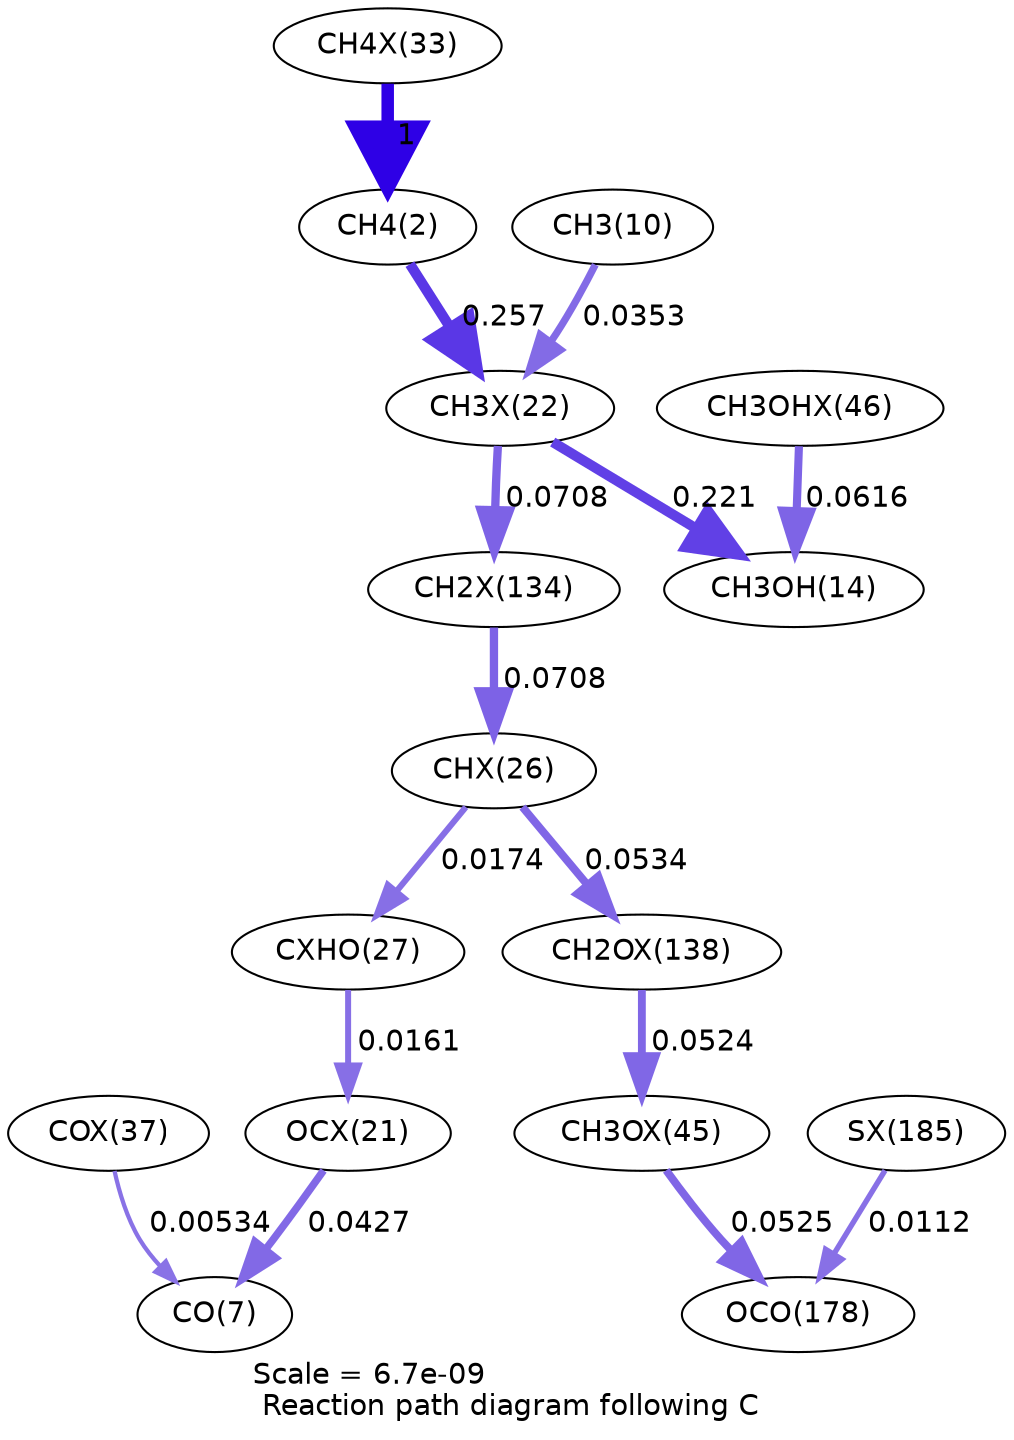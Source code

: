 digraph reaction_paths {
center=1;
s37 -> s4[fontname="Helvetica", penwidth=6, arrowsize=3, color="0.7, 1.5, 0.9"
, label=" 1"];
s4 -> s32[fontname="Helvetica", penwidth=4.97, arrowsize=2.49, color="0.7, 0.757, 0.9"
, label=" 0.257"];
s12 -> s32[fontname="Helvetica", penwidth=3.48, arrowsize=1.74, color="0.7, 0.535, 0.9"
, label=" 0.0353"];
s32 -> s16[fontname="Helvetica", penwidth=4.86, arrowsize=2.43, color="0.7, 0.721, 0.9"
, label=" 0.221"];
s32 -> s45[fontname="Helvetica", penwidth=4, arrowsize=2, color="0.7, 0.571, 0.9"
, label=" 0.0708"];
s44 -> s16[fontname="Helvetica", penwidth=3.9, arrowsize=1.95, color="0.7, 0.562, 0.9"
, label=" 0.0616"];
s45 -> s35[fontname="Helvetica", penwidth=4, arrowsize=2, color="0.7, 0.571, 0.9"
, label=" 0.0708"];
s35 -> s36[fontname="Helvetica", penwidth=2.94, arrowsize=1.47, color="0.7, 0.517, 0.9"
, label=" 0.0174"];
s35 -> s47[fontname="Helvetica", penwidth=3.79, arrowsize=1.89, color="0.7, 0.553, 0.9"
, label=" 0.0534"];
s36 -> s31[fontname="Helvetica", penwidth=2.88, arrowsize=1.44, color="0.7, 0.516, 0.9"
, label=" 0.0161"];
s31 -> s9[fontname="Helvetica", penwidth=3.62, arrowsize=1.81, color="0.7, 0.543, 0.9"
, label=" 0.0427"];
s40 -> s9[fontname="Helvetica", penwidth=2.05, arrowsize=1.02, color="0.7, 0.505, 0.9"
, label=" 0.00534"];
s43 -> s23[fontname="Helvetica", penwidth=3.78, arrowsize=1.89, color="0.7, 0.553, 0.9"
, label=" 0.0525"];
s47 -> s43[fontname="Helvetica", penwidth=3.77, arrowsize=1.89, color="0.7, 0.552, 0.9"
, label=" 0.0524"];
s49 -> s23[fontname="Helvetica", penwidth=2.61, arrowsize=1.31, color="0.7, 0.511, 0.9"
, label=" 0.0112"];
s4 [ fontname="Helvetica", label="CH4(2)"];
s9 [ fontname="Helvetica", label="CO(7)"];
s12 [ fontname="Helvetica", label="CH3(10)"];
s16 [ fontname="Helvetica", label="CH3OH(14)"];
s23 [ fontname="Helvetica", label="OCO(178)"];
s31 [ fontname="Helvetica", label="OCX(21)"];
s32 [ fontname="Helvetica", label="CH3X(22)"];
s35 [ fontname="Helvetica", label="CHX(26)"];
s36 [ fontname="Helvetica", label="CXHO(27)"];
s37 [ fontname="Helvetica", label="CH4X(33)"];
s40 [ fontname="Helvetica", label="COX(37)"];
s43 [ fontname="Helvetica", label="CH3OX(45)"];
s44 [ fontname="Helvetica", label="CH3OHX(46)"];
s45 [ fontname="Helvetica", label="CH2X(134)"];
s47 [ fontname="Helvetica", label="CH2OX(138)"];
s49 [ fontname="Helvetica", label="SX(185)"];
 label = "Scale = 6.7e-09\l Reaction path diagram following C";
 fontname = "Helvetica";
}
